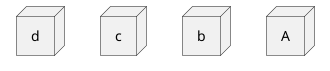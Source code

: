 {
  "sha1": "46wf6c13gjpkfr7wh6axxa1zb9172p2",
  "insertion": {
    "when": "2024-05-30T20:48:20.438Z",
    "url": "https://github.com/plantuml/plantuml/issues/1282",
    "user": "plantuml@gmail.com"
  }
}
@startuml
together {
node "A" as a {
}
node "b" as b {
}
node "c" as c {
}
node "d" as d {
}
}
@enduml

